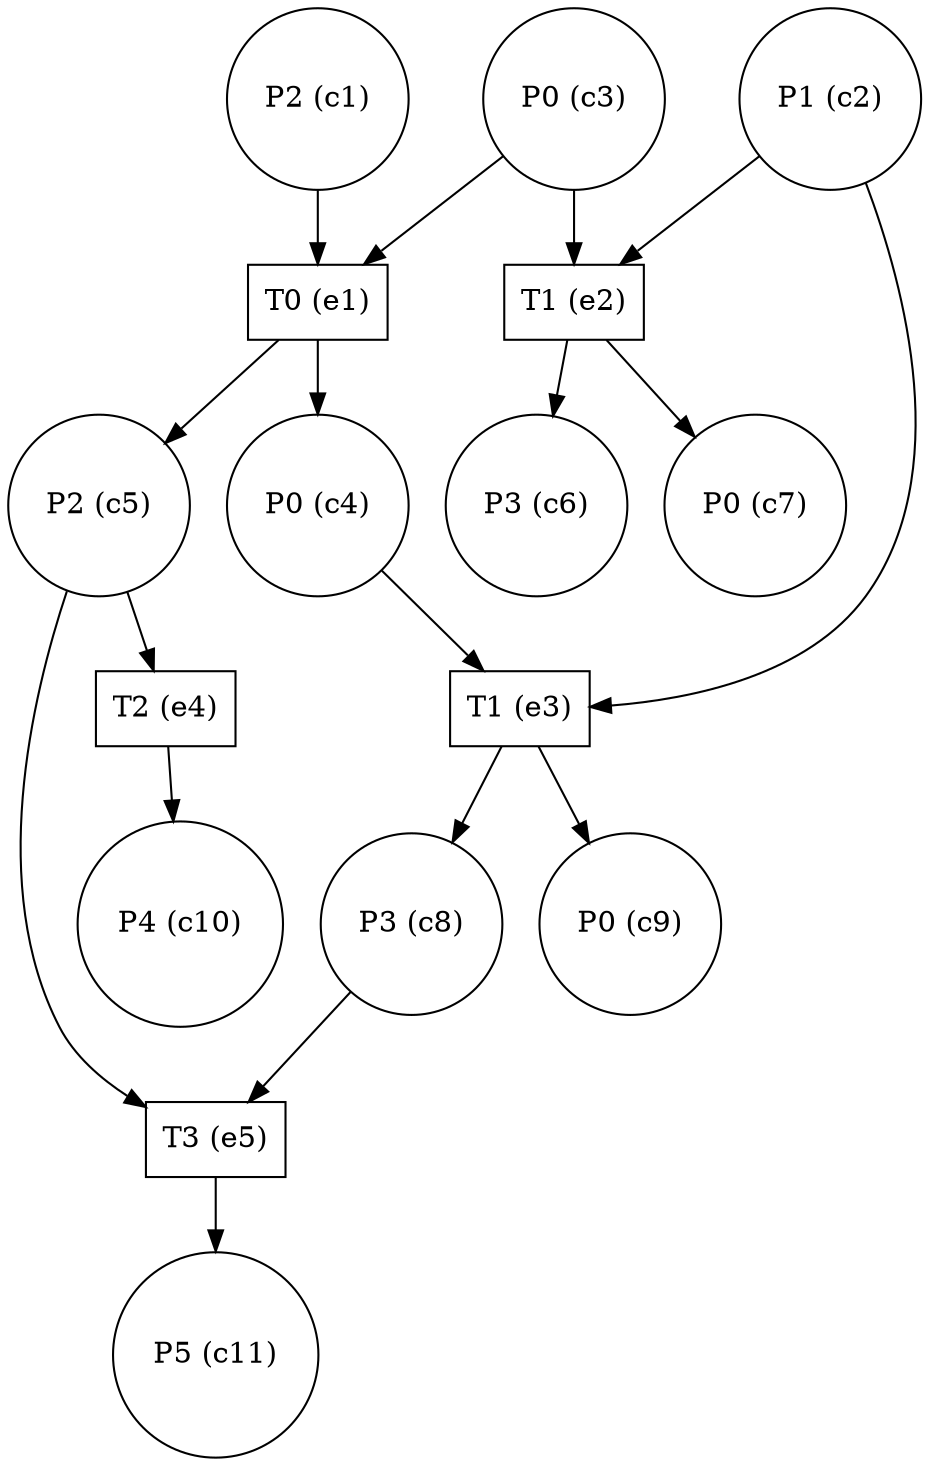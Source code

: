 digraph test {
  c1 -> e1;
  c2 -> e3;
  c2 -> e2;
  c3 -> e2;
  c3 -> e1;
  e1 -> c4;
  c4 -> e3;
  e1 -> c5;
  c5 -> e5;
  c5 -> e4;
  e2 -> c6;
  e2 -> c7;
  e3 -> c8;
  c8 -> e5;
  e3 -> c9;
  e4 -> c10;
  e5 -> c11;
  c1 [label="P2 (c1)" shape=circle];
  c2 [label="P1 (c2)" shape=circle];
  c3 [label="P0 (c3)" shape=circle];
  c4 [label="P0 (c4)" shape=circle];
  c5 [label="P2 (c5)" shape=circle];
  c6 [label="P3 (c6)" shape=circle];
  c7 [label="P0 (c7)" shape=circle];
  c8 [label="P3 (c8)" shape=circle];
  c9 [label="P0 (c9)" shape=circle];
  c10 [label="P4 (c10)" shape=circle];
  c11 [label="P5 (c11)" shape=circle];
  e1 [label="T0 (e1)" shape=box];
  e2 [label="T1 (e2)" shape=box];
  e3 [label="T1 (e3)" shape=box];
  e4 [label="T2 (e4)" shape=box];
  e5 [label="T3 (e5)" shape=box];
}
